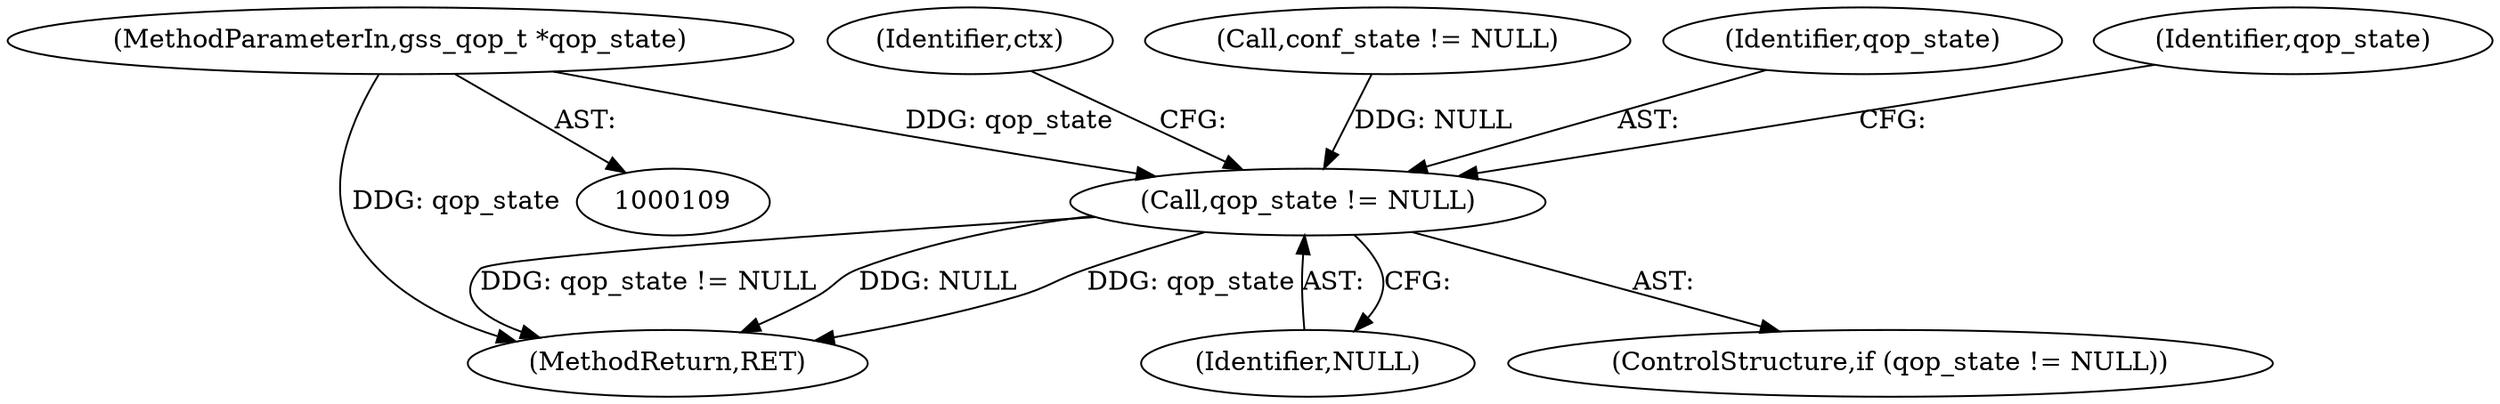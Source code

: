digraph "0_krb5_e6ae703ae597d798e310368d52b8f38ee11c6a73_0@pointer" {
"1000117" [label="(MethodParameterIn,gss_qop_t *qop_state)"];
"1000796" [label="(Call,qop_state != NULL)"];
"1000798" [label="(Identifier,NULL)"];
"1000807" [label="(Identifier,ctx)"];
"1000786" [label="(Call,conf_state != NULL)"];
"1000796" [label="(Call,qop_state != NULL)"];
"1000854" [label="(MethodReturn,RET)"];
"1000795" [label="(ControlStructure,if (qop_state != NULL))"];
"1000797" [label="(Identifier,qop_state)"];
"1000801" [label="(Identifier,qop_state)"];
"1000117" [label="(MethodParameterIn,gss_qop_t *qop_state)"];
"1000117" -> "1000109"  [label="AST: "];
"1000117" -> "1000854"  [label="DDG: qop_state"];
"1000117" -> "1000796"  [label="DDG: qop_state"];
"1000796" -> "1000795"  [label="AST: "];
"1000796" -> "1000798"  [label="CFG: "];
"1000797" -> "1000796"  [label="AST: "];
"1000798" -> "1000796"  [label="AST: "];
"1000801" -> "1000796"  [label="CFG: "];
"1000807" -> "1000796"  [label="CFG: "];
"1000796" -> "1000854"  [label="DDG: qop_state != NULL"];
"1000796" -> "1000854"  [label="DDG: NULL"];
"1000796" -> "1000854"  [label="DDG: qop_state"];
"1000786" -> "1000796"  [label="DDG: NULL"];
}
